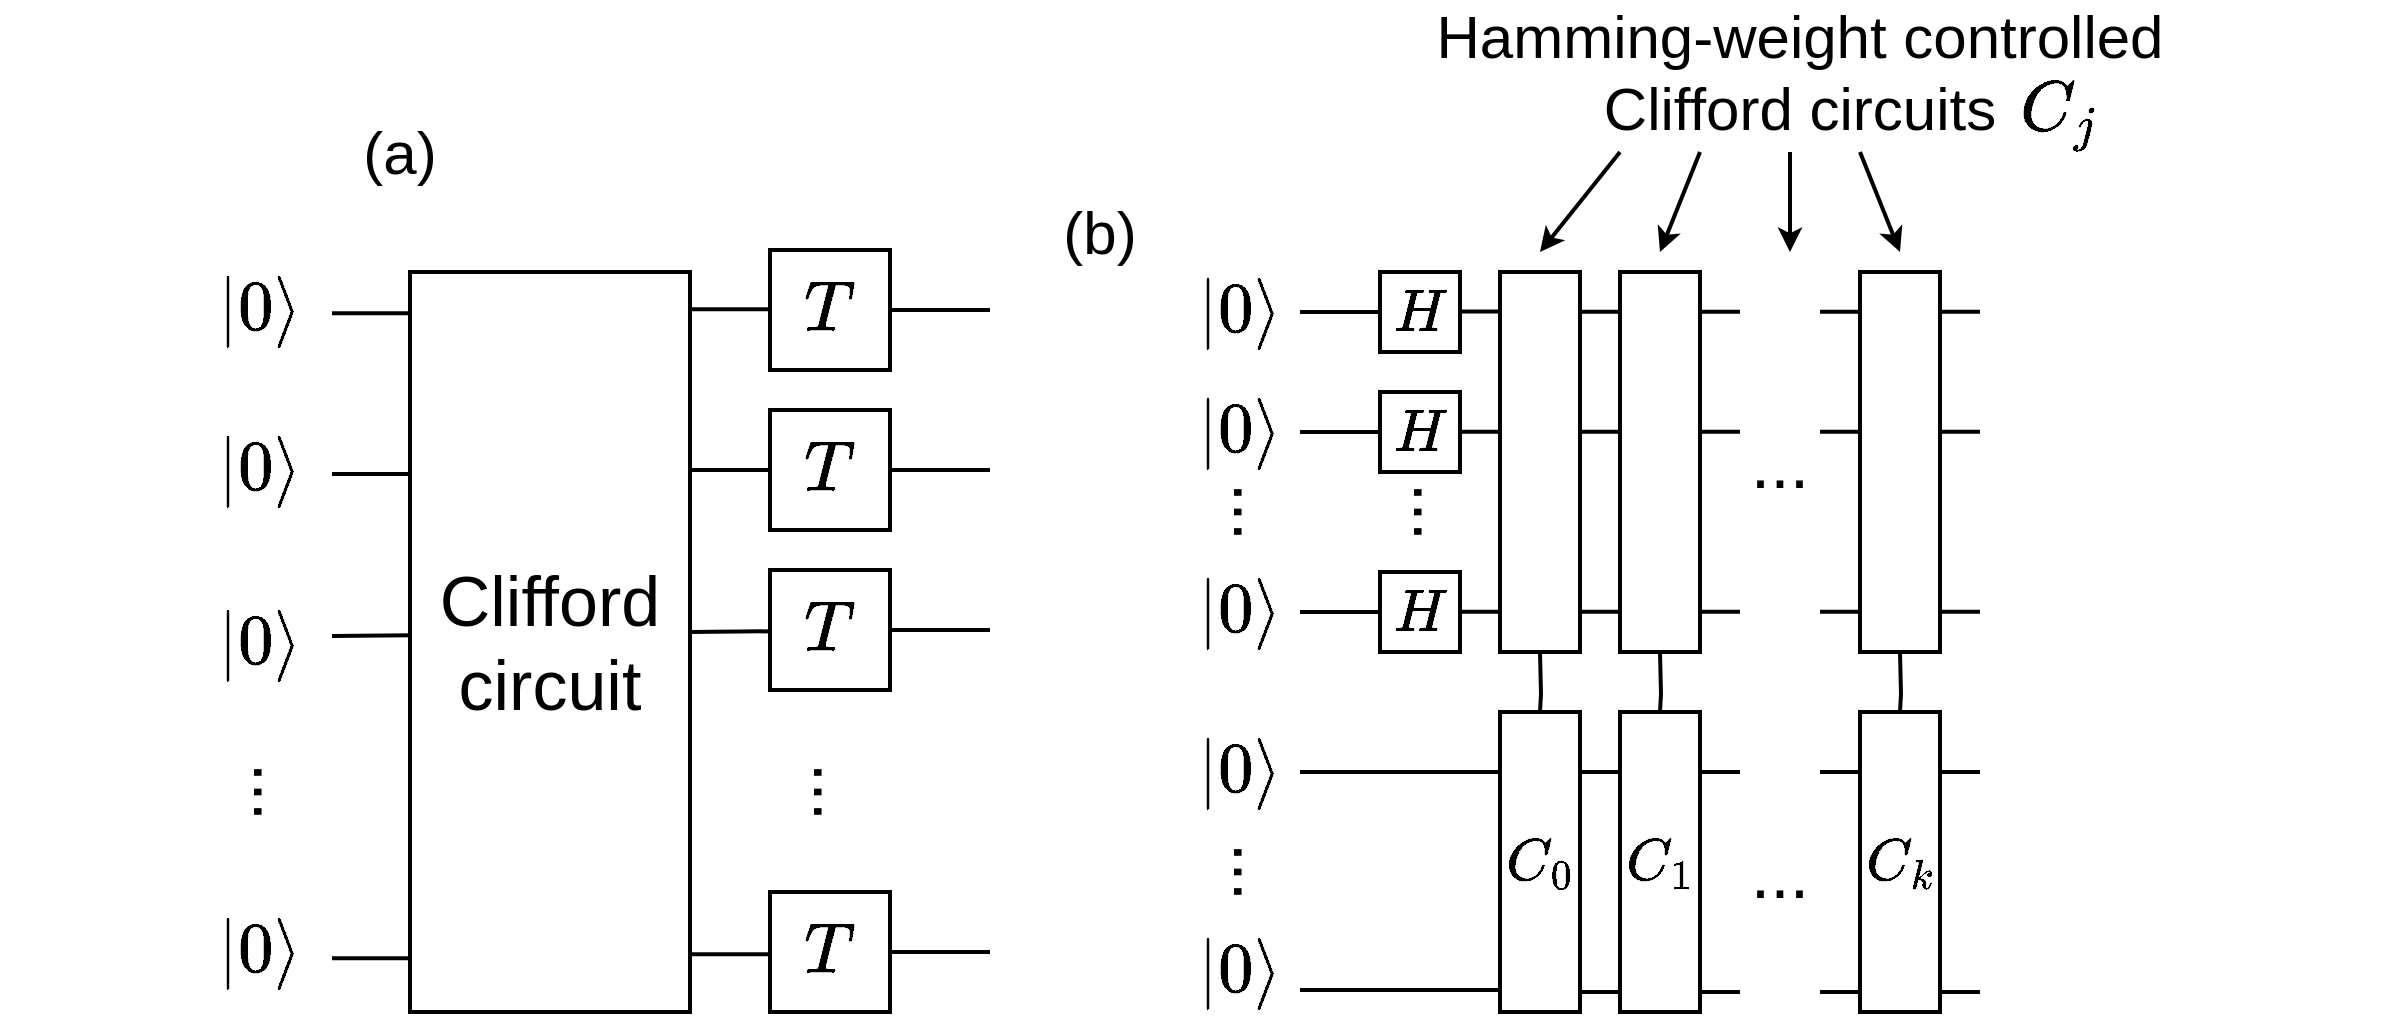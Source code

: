 <mxfile version="13.9.9" type="device"><diagram id="DWoRQ5sVg6UwdOeXwkce" name="Page-1"><mxGraphModel dx="2817" dy="1382" grid="1" gridSize="10" guides="1" tooltips="1" connect="1" arrows="1" fold="1" page="1" pageScale="1" pageWidth="850" pageHeight="1100" math="1" shadow="0"><root><mxCell id="0"/><mxCell id="1" parent="0"/><mxCell id="V9ME7ie5uXiMiQpmZWRb-1" value="" style="endArrow=none;html=1;strokeWidth=2;" parent="1" edge="1"><mxGeometry width="50" height="50" relative="1" as="geometry"><mxPoint x="-205" y="358.66" as="sourcePoint"/><mxPoint x="-165" y="358.66" as="targetPoint"/></mxGeometry></mxCell><mxCell id="V9ME7ie5uXiMiQpmZWRb-2" value="" style="endArrow=none;html=1;strokeWidth=2;" parent="1" edge="1"><mxGeometry width="50" height="50" relative="1" as="geometry"><mxPoint x="-205" y="439" as="sourcePoint"/><mxPoint x="-165" y="439" as="targetPoint"/></mxGeometry></mxCell><mxCell id="V9ME7ie5uXiMiQpmZWRb-3" value="" style="endArrow=none;html=1;strokeWidth=2;" parent="1" edge="1"><mxGeometry width="50" height="50" relative="1" as="geometry"><mxPoint x="-205" y="520" as="sourcePoint"/><mxPoint x="-165" y="519.66" as="targetPoint"/></mxGeometry></mxCell><mxCell id="V9ME7ie5uXiMiQpmZWRb-4" value="" style="endArrow=none;html=1;strokeWidth=2;" parent="1" edge="1"><mxGeometry width="50" height="50" relative="1" as="geometry"><mxPoint x="-205" y="681.17" as="sourcePoint"/><mxPoint x="-165" y="681.17" as="targetPoint"/></mxGeometry></mxCell><mxCell id="V9ME7ie5uXiMiQpmZWRb-8" value="&lt;font style=&quot;font-size: 30px&quot;&gt;$$T$$&lt;/font&gt;" style="rounded=0;whiteSpace=wrap;html=1;fontSize=9;strokeWidth=2;" parent="1" vertex="1"><mxGeometry x="-165" y="650" width="60" height="60" as="geometry"/></mxCell><mxCell id="V9ME7ie5uXiMiQpmZWRb-14" value="" style="endArrow=none;html=1;exitX=1;exitY=0.5;exitDx=0;exitDy=0;strokeWidth=2;" parent="1" source="V9ME7ie5uXiMiQpmZWRb-59" edge="1"><mxGeometry width="50" height="50" relative="1" as="geometry"><mxPoint x="-85" y="529" as="sourcePoint"/><mxPoint x="-55" y="519" as="targetPoint"/></mxGeometry></mxCell><mxCell id="V9ME7ie5uXiMiQpmZWRb-15" value="" style="endArrow=none;html=1;exitX=1;exitY=0.5;exitDx=0;exitDy=0;strokeWidth=2;" parent="1" source="V9ME7ie5uXiMiQpmZWRb-8" edge="1"><mxGeometry width="50" height="50" relative="1" as="geometry"><mxPoint x="-55" y="520" as="sourcePoint"/><mxPoint x="-55" y="680" as="targetPoint"/></mxGeometry></mxCell><mxCell id="V9ME7ie5uXiMiQpmZWRb-21" value="" style="endArrow=none;html=1;exitX=1;exitY=0.5;exitDx=0;exitDy=0;strokeWidth=2;" parent="1" source="V9ME7ie5uXiMiQpmZWRb-60" edge="1"><mxGeometry width="50" height="50" relative="1" as="geometry"><mxPoint x="-85" y="469" as="sourcePoint"/><mxPoint x="-55" y="439" as="targetPoint"/></mxGeometry></mxCell><mxCell id="V9ME7ie5uXiMiQpmZWRb-25" value="" style="endArrow=none;html=1;exitX=1;exitY=0.5;exitDx=0;exitDy=0;strokeWidth=2;" parent="1" source="V9ME7ie5uXiMiQpmZWRb-61" edge="1"><mxGeometry width="50" height="50" relative="1" as="geometry"><mxPoint x="-85" y="409" as="sourcePoint"/><mxPoint x="-55" y="359" as="targetPoint"/></mxGeometry></mxCell><mxCell id="V9ME7ie5uXiMiQpmZWRb-59" value="&lt;font style=&quot;font-size: 30px&quot;&gt;$$T$$&lt;/font&gt;" style="rounded=0;whiteSpace=wrap;html=1;fontSize=9;strokeWidth=2;" parent="1" vertex="1"><mxGeometry x="-165" y="489" width="60" height="60" as="geometry"/></mxCell><mxCell id="V9ME7ie5uXiMiQpmZWRb-60" value="&lt;font style=&quot;font-size: 30px&quot;&gt;$$T$$&lt;/font&gt;" style="rounded=0;whiteSpace=wrap;html=1;fontSize=9;strokeWidth=2;" parent="1" vertex="1"><mxGeometry x="-165" y="409" width="60" height="60" as="geometry"/></mxCell><mxCell id="V9ME7ie5uXiMiQpmZWRb-61" value="&lt;font style=&quot;font-size: 30px&quot;&gt;$$T$$&lt;/font&gt;" style="rounded=0;whiteSpace=wrap;html=1;fontSize=9;strokeWidth=2;" parent="1" vertex="1"><mxGeometry x="-165" y="329" width="60" height="60" as="geometry"/></mxCell><mxCell id="KNO9JE6hkUxutrxBtQY8-1" value="&lt;font style=&quot;font-size: 35px&quot;&gt;Clifford&lt;br&gt;circuit&lt;/font&gt;" style="rounded=0;whiteSpace=wrap;html=1;fontSize=9;strokeWidth=2;" vertex="1" parent="1"><mxGeometry x="-345" y="340" width="140" height="370" as="geometry"/></mxCell><mxCell id="KNO9JE6hkUxutrxBtQY8-2" value="" style="endArrow=none;html=1;strokeWidth=2;" edge="1" parent="1"><mxGeometry width="50" height="50" relative="1" as="geometry"><mxPoint x="-384" y="360.66" as="sourcePoint"/><mxPoint x="-344" y="360.66" as="targetPoint"/></mxGeometry></mxCell><mxCell id="KNO9JE6hkUxutrxBtQY8-3" value="" style="endArrow=none;html=1;strokeWidth=2;" edge="1" parent="1"><mxGeometry width="50" height="50" relative="1" as="geometry"><mxPoint x="-384" y="441" as="sourcePoint"/><mxPoint x="-344" y="441" as="targetPoint"/></mxGeometry></mxCell><mxCell id="KNO9JE6hkUxutrxBtQY8-4" value="" style="endArrow=none;html=1;strokeWidth=2;" edge="1" parent="1"><mxGeometry width="50" height="50" relative="1" as="geometry"><mxPoint x="-384" y="522" as="sourcePoint"/><mxPoint x="-344" y="521.66" as="targetPoint"/></mxGeometry></mxCell><mxCell id="KNO9JE6hkUxutrxBtQY8-5" value="" style="endArrow=none;html=1;strokeWidth=2;" edge="1" parent="1"><mxGeometry width="50" height="50" relative="1" as="geometry"><mxPoint x="-384" y="683.17" as="sourcePoint"/><mxPoint x="-344" y="683.17" as="targetPoint"/></mxGeometry></mxCell><mxCell id="KNO9JE6hkUxutrxBtQY8-6" value="" style="endArrow=none;html=1;strokeWidth=2;" edge="1" parent="1"><mxGeometry width="50" height="50" relative="1" as="geometry"><mxPoint x="140" y="360" as="sourcePoint"/><mxPoint x="100" y="360" as="targetPoint"/></mxGeometry></mxCell><mxCell id="KNO9JE6hkUxutrxBtQY8-7" value="&lt;font style=&quot;font-size: 25px&quot;&gt;$$H$$&lt;/font&gt;" style="rounded=0;whiteSpace=wrap;html=1;strokeWidth=2;" vertex="1" parent="1"><mxGeometry x="140" y="340" width="40" height="40" as="geometry"/></mxCell><mxCell id="KNO9JE6hkUxutrxBtQY8-8" value="" style="endArrow=none;html=1;strokeWidth=2;" edge="1" parent="1"><mxGeometry width="50" height="50" relative="1" as="geometry"><mxPoint x="140" y="420" as="sourcePoint"/><mxPoint x="100" y="420" as="targetPoint"/></mxGeometry></mxCell><mxCell id="KNO9JE6hkUxutrxBtQY8-9" value="&lt;font style=&quot;font-size: 25px&quot;&gt;$$H$$&lt;/font&gt;" style="rounded=0;whiteSpace=wrap;html=1;strokeWidth=2;" vertex="1" parent="1"><mxGeometry x="140" y="400" width="40" height="40" as="geometry"/></mxCell><mxCell id="KNO9JE6hkUxutrxBtQY8-10" value="" style="endArrow=none;html=1;strokeWidth=2;" edge="1" parent="1"><mxGeometry width="50" height="50" relative="1" as="geometry"><mxPoint x="140" y="510" as="sourcePoint"/><mxPoint x="100" y="510" as="targetPoint"/></mxGeometry></mxCell><mxCell id="KNO9JE6hkUxutrxBtQY8-11" value="&lt;font style=&quot;font-size: 25px&quot;&gt;$$H$$&lt;/font&gt;" style="rounded=0;whiteSpace=wrap;html=1;strokeWidth=2;" vertex="1" parent="1"><mxGeometry x="140" y="490" width="40" height="40" as="geometry"/></mxCell><mxCell id="KNO9JE6hkUxutrxBtQY8-16" value="" style="endArrow=none;html=1;strokeWidth=2;" edge="1" parent="1"><mxGeometry width="50" height="50" relative="1" as="geometry"><mxPoint x="210" y="590" as="sourcePoint"/><mxPoint x="100" y="590" as="targetPoint"/></mxGeometry></mxCell><mxCell id="KNO9JE6hkUxutrxBtQY8-17" value="" style="endArrow=none;html=1;strokeWidth=2;" edge="1" parent="1"><mxGeometry width="50" height="50" relative="1" as="geometry"><mxPoint x="200" y="359.76" as="sourcePoint"/><mxPoint x="180" y="359.76" as="targetPoint"/></mxGeometry></mxCell><mxCell id="KNO9JE6hkUxutrxBtQY8-20" value="" style="endArrow=none;html=1;strokeWidth=2;" edge="1" parent="1"><mxGeometry width="50" height="50" relative="1" as="geometry"><mxPoint x="200" y="509.83" as="sourcePoint"/><mxPoint x="180" y="509.83" as="targetPoint"/></mxGeometry></mxCell><mxCell id="KNO9JE6hkUxutrxBtQY8-21" value="" style="endArrow=none;html=1;strokeWidth=2;" edge="1" parent="1"><mxGeometry width="50" height="50" relative="1" as="geometry"><mxPoint x="200" y="419.83" as="sourcePoint"/><mxPoint x="180" y="419.83" as="targetPoint"/></mxGeometry></mxCell><mxCell id="KNO9JE6hkUxutrxBtQY8-22" style="edgeStyle=orthogonalEdgeStyle;rounded=0;orthogonalLoop=1;jettySize=auto;html=1;exitX=0.5;exitY=1;exitDx=0;exitDy=0;endArrow=none;endFill=0;strokeWidth=2;" edge="1" parent="1" target="KNO9JE6hkUxutrxBtQY8-64"><mxGeometry relative="1" as="geometry"><mxPoint x="220" y="530" as="sourcePoint"/></mxGeometry></mxCell><mxCell id="KNO9JE6hkUxutrxBtQY8-23" value="" style="rounded=0;whiteSpace=wrap;html=1;strokeWidth=2;" vertex="1" parent="1"><mxGeometry x="200" y="340" width="40" height="190" as="geometry"/></mxCell><mxCell id="KNO9JE6hkUxutrxBtQY8-24" style="edgeStyle=orthogonalEdgeStyle;rounded=0;orthogonalLoop=1;jettySize=auto;html=1;exitX=0.5;exitY=1;exitDx=0;exitDy=0;endArrow=none;endFill=0;strokeWidth=2;" edge="1" parent="1" target="KNO9JE6hkUxutrxBtQY8-65"><mxGeometry relative="1" as="geometry"><mxPoint x="280" y="530" as="sourcePoint"/></mxGeometry></mxCell><mxCell id="KNO9JE6hkUxutrxBtQY8-25" value="" style="rounded=0;whiteSpace=wrap;html=1;strokeWidth=2;" vertex="1" parent="1"><mxGeometry x="260" y="340" width="40" height="190" as="geometry"/></mxCell><mxCell id="KNO9JE6hkUxutrxBtQY8-28" style="edgeStyle=orthogonalEdgeStyle;rounded=0;orthogonalLoop=1;jettySize=auto;html=1;exitX=0.5;exitY=1;exitDx=0;exitDy=0;endArrow=none;endFill=0;strokeWidth=2;" edge="1" parent="1" target="KNO9JE6hkUxutrxBtQY8-67"><mxGeometry relative="1" as="geometry"><mxPoint x="400" y="530" as="sourcePoint"/></mxGeometry></mxCell><mxCell id="KNO9JE6hkUxutrxBtQY8-29" value="" style="rounded=0;whiteSpace=wrap;html=1;strokeWidth=2;" vertex="1" parent="1"><mxGeometry x="380" y="340" width="40" height="190" as="geometry"/></mxCell><mxCell id="KNO9JE6hkUxutrxBtQY8-34" value="" style="endArrow=none;html=1;strokeWidth=2;" edge="1" parent="1"><mxGeometry width="50" height="50" relative="1" as="geometry"><mxPoint x="260" y="359.83" as="sourcePoint"/><mxPoint x="240" y="359.83" as="targetPoint"/></mxGeometry></mxCell><mxCell id="KNO9JE6hkUxutrxBtQY8-37" value="" style="endArrow=none;html=1;strokeWidth=2;" edge="1" parent="1"><mxGeometry width="50" height="50" relative="1" as="geometry"><mxPoint x="260" y="509.9" as="sourcePoint"/><mxPoint x="240" y="509.9" as="targetPoint"/></mxGeometry></mxCell><mxCell id="KNO9JE6hkUxutrxBtQY8-38" value="" style="endArrow=none;html=1;strokeWidth=2;" edge="1" parent="1"><mxGeometry width="50" height="50" relative="1" as="geometry"><mxPoint x="260" y="419.9" as="sourcePoint"/><mxPoint x="240" y="419.9" as="targetPoint"/></mxGeometry></mxCell><mxCell id="KNO9JE6hkUxutrxBtQY8-39" value="" style="endArrow=none;html=1;strokeWidth=2;" edge="1" parent="1"><mxGeometry width="50" height="50" relative="1" as="geometry"><mxPoint x="320" y="359.83" as="sourcePoint"/><mxPoint x="300" y="359.83" as="targetPoint"/></mxGeometry></mxCell><mxCell id="KNO9JE6hkUxutrxBtQY8-42" value="" style="endArrow=none;html=1;strokeWidth=2;" edge="1" parent="1"><mxGeometry width="50" height="50" relative="1" as="geometry"><mxPoint x="320" y="509.9" as="sourcePoint"/><mxPoint x="300" y="509.9" as="targetPoint"/></mxGeometry></mxCell><mxCell id="KNO9JE6hkUxutrxBtQY8-43" value="" style="endArrow=none;html=1;strokeWidth=2;" edge="1" parent="1"><mxGeometry width="50" height="50" relative="1" as="geometry"><mxPoint x="320" y="419.9" as="sourcePoint"/><mxPoint x="300" y="419.9" as="targetPoint"/></mxGeometry></mxCell><mxCell id="KNO9JE6hkUxutrxBtQY8-44" value="" style="endArrow=none;html=1;strokeWidth=2;" edge="1" parent="1"><mxGeometry width="50" height="50" relative="1" as="geometry"><mxPoint x="380" y="359.83" as="sourcePoint"/><mxPoint x="360" y="359.83" as="targetPoint"/></mxGeometry></mxCell><mxCell id="KNO9JE6hkUxutrxBtQY8-47" value="" style="endArrow=none;html=1;strokeWidth=2;" edge="1" parent="1"><mxGeometry width="50" height="50" relative="1" as="geometry"><mxPoint x="380" y="509.9" as="sourcePoint"/><mxPoint x="360" y="509.9" as="targetPoint"/></mxGeometry></mxCell><mxCell id="KNO9JE6hkUxutrxBtQY8-48" value="" style="endArrow=none;html=1;strokeWidth=2;" edge="1" parent="1"><mxGeometry width="50" height="50" relative="1" as="geometry"><mxPoint x="380" y="419.9" as="sourcePoint"/><mxPoint x="360" y="419.9" as="targetPoint"/></mxGeometry></mxCell><mxCell id="KNO9JE6hkUxutrxBtQY8-49" value="" style="endArrow=none;html=1;strokeWidth=2;" edge="1" parent="1"><mxGeometry width="50" height="50" relative="1" as="geometry"><mxPoint x="440" y="359.83" as="sourcePoint"/><mxPoint x="420" y="359.83" as="targetPoint"/></mxGeometry></mxCell><mxCell id="KNO9JE6hkUxutrxBtQY8-52" value="" style="endArrow=none;html=1;strokeWidth=2;" edge="1" parent="1"><mxGeometry width="50" height="50" relative="1" as="geometry"><mxPoint x="440" y="509.9" as="sourcePoint"/><mxPoint x="420" y="509.9" as="targetPoint"/></mxGeometry></mxCell><mxCell id="KNO9JE6hkUxutrxBtQY8-53" value="" style="endArrow=none;html=1;strokeWidth=2;" edge="1" parent="1"><mxGeometry width="50" height="50" relative="1" as="geometry"><mxPoint x="440" y="419.9" as="sourcePoint"/><mxPoint x="420" y="419.9" as="targetPoint"/></mxGeometry></mxCell><mxCell id="KNO9JE6hkUxutrxBtQY8-64" value="&lt;font style=&quot;font-size: 25px&quot;&gt;$$C_0$$&lt;/font&gt;" style="rounded=0;whiteSpace=wrap;html=1;strokeWidth=2;" vertex="1" parent="1"><mxGeometry x="200" y="560" width="40" height="150" as="geometry"/></mxCell><mxCell id="KNO9JE6hkUxutrxBtQY8-65" value="&lt;font style=&quot;font-size: 25px&quot;&gt;$$C_1$$&lt;/font&gt;" style="rounded=0;whiteSpace=wrap;html=1;strokeWidth=2;" vertex="1" parent="1"><mxGeometry x="260" y="560" width="40" height="150" as="geometry"/></mxCell><mxCell id="KNO9JE6hkUxutrxBtQY8-67" value="&lt;font style=&quot;font-size: 25px&quot;&gt;$$C_k$$&lt;/font&gt;" style="rounded=0;whiteSpace=wrap;html=1;strokeWidth=2;" vertex="1" parent="1"><mxGeometry x="380" y="560" width="40" height="150" as="geometry"/></mxCell><mxCell id="KNO9JE6hkUxutrxBtQY8-100" value="" style="endArrow=none;html=1;strokeWidth=2;" edge="1" parent="1"><mxGeometry width="50" height="50" relative="1" as="geometry"><mxPoint x="200" y="699" as="sourcePoint"/><mxPoint x="100" y="699" as="targetPoint"/></mxGeometry></mxCell><mxCell id="KNO9JE6hkUxutrxBtQY8-104" value="" style="endArrow=none;html=1;strokeWidth=2;" edge="1" parent="1"><mxGeometry width="50" height="50" relative="1" as="geometry"><mxPoint x="260.0" y="700.0" as="sourcePoint"/><mxPoint x="240.0" y="700.0" as="targetPoint"/></mxGeometry></mxCell><mxCell id="KNO9JE6hkUxutrxBtQY8-106" value="" style="endArrow=none;html=1;strokeWidth=2;" edge="1" parent="1"><mxGeometry width="50" height="50" relative="1" as="geometry"><mxPoint x="260.0" y="590.0" as="sourcePoint"/><mxPoint x="240.0" y="590.0" as="targetPoint"/></mxGeometry></mxCell><mxCell id="KNO9JE6hkUxutrxBtQY8-107" value="" style="endArrow=none;html=1;strokeWidth=2;" edge="1" parent="1"><mxGeometry width="50" height="50" relative="1" as="geometry"><mxPoint x="320.0" y="590.0" as="sourcePoint"/><mxPoint x="300.0" y="590.0" as="targetPoint"/></mxGeometry></mxCell><mxCell id="KNO9JE6hkUxutrxBtQY8-108" value="" style="endArrow=none;html=1;strokeWidth=2;" edge="1" parent="1"><mxGeometry width="50" height="50" relative="1" as="geometry"><mxPoint x="320.0" y="700.0" as="sourcePoint"/><mxPoint x="300.0" y="700.0" as="targetPoint"/></mxGeometry></mxCell><mxCell id="KNO9JE6hkUxutrxBtQY8-109" value="" style="endArrow=none;html=1;strokeWidth=2;" edge="1" parent="1"><mxGeometry width="50" height="50" relative="1" as="geometry"><mxPoint x="380.0" y="590.0" as="sourcePoint"/><mxPoint x="360.0" y="590.0" as="targetPoint"/></mxGeometry></mxCell><mxCell id="KNO9JE6hkUxutrxBtQY8-110" value="" style="endArrow=none;html=1;strokeWidth=2;" edge="1" parent="1"><mxGeometry width="50" height="50" relative="1" as="geometry"><mxPoint x="380.0" y="700.0" as="sourcePoint"/><mxPoint x="360.0" y="700.0" as="targetPoint"/></mxGeometry></mxCell><mxCell id="KNO9JE6hkUxutrxBtQY8-111" value="" style="endArrow=none;html=1;strokeWidth=2;" edge="1" parent="1"><mxGeometry width="50" height="50" relative="1" as="geometry"><mxPoint x="440.0" y="700.0" as="sourcePoint"/><mxPoint x="420.0" y="700.0" as="targetPoint"/></mxGeometry></mxCell><mxCell id="KNO9JE6hkUxutrxBtQY8-112" value="" style="endArrow=none;html=1;strokeWidth=2;" edge="1" parent="1"><mxGeometry width="50" height="50" relative="1" as="geometry"><mxPoint x="440.0" y="590.0" as="sourcePoint"/><mxPoint x="420.0" y="590.0" as="targetPoint"/></mxGeometry></mxCell><mxCell id="KNO9JE6hkUxutrxBtQY8-113" value="&lt;font style=&quot;font-size: 35px&quot;&gt;...&lt;/font&gt;" style="text;html=1;strokeColor=none;fillColor=none;align=center;verticalAlign=middle;whiteSpace=wrap;rounded=0;" vertex="1" parent="1"><mxGeometry x="320" y="425" width="40" height="20" as="geometry"/></mxCell><mxCell id="KNO9JE6hkUxutrxBtQY8-114" value="&lt;font style=&quot;font-size: 35px&quot;&gt;...&lt;/font&gt;" style="text;html=1;strokeColor=none;fillColor=none;align=center;verticalAlign=middle;whiteSpace=wrap;rounded=0;rotation=90;" vertex="1" parent="1"><mxGeometry x="60" y="450" width="40" height="20" as="geometry"/></mxCell><mxCell id="KNO9JE6hkUxutrxBtQY8-117" value="&lt;font style=&quot;font-size: 35px&quot;&gt;...&lt;/font&gt;" style="text;html=1;strokeColor=none;fillColor=none;align=center;verticalAlign=middle;whiteSpace=wrap;rounded=0;" vertex="1" parent="1"><mxGeometry x="320" y="630" width="40" height="20" as="geometry"/></mxCell><mxCell id="KNO9JE6hkUxutrxBtQY8-118" value="&lt;font style=&quot;font-size: 30px&quot;&gt;$$|0\rangle$$&lt;/font&gt;" style="text;html=1;strokeColor=none;fillColor=none;align=center;verticalAlign=middle;whiteSpace=wrap;rounded=0;" vertex="1" parent="1"><mxGeometry x="-440" y="349" width="40" height="20" as="geometry"/></mxCell><mxCell id="KNO9JE6hkUxutrxBtQY8-119" value="&lt;font style=&quot;font-size: 30px&quot;&gt;$$|0\rangle$$&lt;/font&gt;" style="text;html=1;strokeColor=none;fillColor=none;align=center;verticalAlign=middle;whiteSpace=wrap;rounded=0;" vertex="1" parent="1"><mxGeometry x="-440" y="429" width="40" height="20" as="geometry"/></mxCell><mxCell id="KNO9JE6hkUxutrxBtQY8-121" value="&lt;font style=&quot;font-size: 30px&quot;&gt;$$|0\rangle$$&lt;/font&gt;" style="text;html=1;strokeColor=none;fillColor=none;align=center;verticalAlign=middle;whiteSpace=wrap;rounded=0;" vertex="1" parent="1"><mxGeometry x="-440" y="516" width="40" height="20" as="geometry"/></mxCell><mxCell id="KNO9JE6hkUxutrxBtQY8-122" value="&lt;font style=&quot;font-size: 30px&quot;&gt;$$|0\rangle$$&lt;/font&gt;" style="text;html=1;strokeColor=none;fillColor=none;align=center;verticalAlign=middle;whiteSpace=wrap;rounded=0;" vertex="1" parent="1"><mxGeometry x="-440" y="670" width="40" height="20" as="geometry"/></mxCell><mxCell id="KNO9JE6hkUxutrxBtQY8-123" value="&lt;font style=&quot;font-size: 30px&quot;&gt;$$|0\rangle$$&lt;/font&gt;" style="text;html=1;strokeColor=none;fillColor=none;align=center;verticalAlign=middle;whiteSpace=wrap;rounded=0;" vertex="1" parent="1"><mxGeometry x="50" y="350" width="40" height="20" as="geometry"/></mxCell><mxCell id="KNO9JE6hkUxutrxBtQY8-124" value="&lt;font style=&quot;font-size: 30px&quot;&gt;$$|0\rangle$$&lt;/font&gt;" style="text;html=1;strokeColor=none;fillColor=none;align=center;verticalAlign=middle;whiteSpace=wrap;rounded=0;" vertex="1" parent="1"><mxGeometry x="50" y="410" width="40" height="20" as="geometry"/></mxCell><mxCell id="KNO9JE6hkUxutrxBtQY8-125" value="&lt;font style=&quot;font-size: 30px&quot;&gt;$$|0\rangle$$&lt;/font&gt;" style="text;html=1;strokeColor=none;fillColor=none;align=center;verticalAlign=middle;whiteSpace=wrap;rounded=0;" vertex="1" parent="1"><mxGeometry x="50" y="500" width="40" height="20" as="geometry"/></mxCell><mxCell id="KNO9JE6hkUxutrxBtQY8-126" value="&lt;font style=&quot;font-size: 30px&quot;&gt;$$|0\rangle$$&lt;/font&gt;" style="text;html=1;strokeColor=none;fillColor=none;align=center;verticalAlign=middle;whiteSpace=wrap;rounded=0;" vertex="1" parent="1"><mxGeometry x="50" y="580" width="40" height="20" as="geometry"/></mxCell><mxCell id="KNO9JE6hkUxutrxBtQY8-127" value="&lt;font style=&quot;font-size: 30px&quot;&gt;$$|0\rangle$$&lt;/font&gt;" style="text;html=1;strokeColor=none;fillColor=none;align=center;verticalAlign=middle;whiteSpace=wrap;rounded=0;" vertex="1" parent="1"><mxGeometry x="50" y="680" width="40" height="20" as="geometry"/></mxCell><mxCell id="KNO9JE6hkUxutrxBtQY8-128" value="&lt;font style=&quot;font-size: 35px&quot;&gt;...&lt;/font&gt;" style="text;html=1;strokeColor=none;fillColor=none;align=center;verticalAlign=middle;whiteSpace=wrap;rounded=0;rotation=90;" vertex="1" parent="1"><mxGeometry x="60" y="630" width="40" height="20" as="geometry"/></mxCell><mxCell id="KNO9JE6hkUxutrxBtQY8-129" value="&lt;font style=&quot;font-size: 35px&quot;&gt;...&lt;/font&gt;" style="text;html=1;strokeColor=none;fillColor=none;align=center;verticalAlign=middle;whiteSpace=wrap;rounded=0;rotation=90;" vertex="1" parent="1"><mxGeometry x="150" y="450" width="40" height="20" as="geometry"/></mxCell><mxCell id="KNO9JE6hkUxutrxBtQY8-134" value="&lt;font style=&quot;font-size: 30px&quot;&gt;Hamming-weight controlled Clifford circuits&lt;/font&gt;" style="text;html=1;strokeColor=none;fillColor=none;align=center;verticalAlign=middle;whiteSpace=wrap;rounded=0;" vertex="1" parent="1"><mxGeometry x="150" y="230" width="400" height="20" as="geometry"/></mxCell><mxCell id="KNO9JE6hkUxutrxBtQY8-135" value="&lt;font style=&quot;font-size: 30px&quot;&gt;$$C_j$$&lt;/font&gt;" style="text;html=1;strokeColor=none;fillColor=none;align=center;verticalAlign=middle;whiteSpace=wrap;rounded=0;" vertex="1" parent="1"><mxGeometry x="315" y="250" width="330" height="20" as="geometry"/></mxCell><mxCell id="KNO9JE6hkUxutrxBtQY8-136" value="&lt;font style=&quot;font-size: 30px&quot;&gt;(a)&lt;/font&gt;" style="text;html=1;strokeColor=none;fillColor=none;align=center;verticalAlign=middle;whiteSpace=wrap;rounded=0;" vertex="1" parent="1"><mxGeometry x="-550" y="270" width="400" height="20" as="geometry"/></mxCell><mxCell id="KNO9JE6hkUxutrxBtQY8-137" value="&lt;font style=&quot;font-size: 30px&quot;&gt;(b)&lt;/font&gt;" style="text;html=1;strokeColor=none;fillColor=none;align=center;verticalAlign=middle;whiteSpace=wrap;rounded=0;" vertex="1" parent="1"><mxGeometry x="-200" y="310" width="400" height="20" as="geometry"/></mxCell><mxCell id="KNO9JE6hkUxutrxBtQY8-143" value="" style="endArrow=classic;html=1;strokeWidth=2;" edge="1" parent="1"><mxGeometry width="50" height="50" relative="1" as="geometry"><mxPoint x="260" y="280" as="sourcePoint"/><mxPoint x="220" y="330" as="targetPoint"/></mxGeometry></mxCell><mxCell id="KNO9JE6hkUxutrxBtQY8-144" value="" style="endArrow=classic;html=1;strokeWidth=2;" edge="1" parent="1"><mxGeometry width="50" height="50" relative="1" as="geometry"><mxPoint x="300" y="280" as="sourcePoint"/><mxPoint x="280" y="330" as="targetPoint"/></mxGeometry></mxCell><mxCell id="KNO9JE6hkUxutrxBtQY8-145" value="" style="endArrow=classic;html=1;strokeWidth=2;" edge="1" parent="1"><mxGeometry width="50" height="50" relative="1" as="geometry"><mxPoint x="380" y="280" as="sourcePoint"/><mxPoint x="400" y="330" as="targetPoint"/></mxGeometry></mxCell><mxCell id="KNO9JE6hkUxutrxBtQY8-146" value="" style="endArrow=classic;html=1;strokeWidth=2;" edge="1" parent="1"><mxGeometry width="50" height="50" relative="1" as="geometry"><mxPoint x="345" y="280" as="sourcePoint"/><mxPoint x="345" y="330" as="targetPoint"/></mxGeometry></mxCell><mxCell id="KNO9JE6hkUxutrxBtQY8-147" value="&lt;font style=&quot;font-size: 35px&quot;&gt;...&lt;/font&gt;" style="text;html=1;strokeColor=none;fillColor=none;align=center;verticalAlign=middle;whiteSpace=wrap;rounded=0;rotation=90;" vertex="1" parent="1"><mxGeometry x="-150" y="590" width="40" height="20" as="geometry"/></mxCell><mxCell id="KNO9JE6hkUxutrxBtQY8-148" value="&lt;font style=&quot;font-size: 35px&quot;&gt;...&lt;/font&gt;" style="text;html=1;strokeColor=none;fillColor=none;align=center;verticalAlign=middle;whiteSpace=wrap;rounded=0;rotation=90;" vertex="1" parent="1"><mxGeometry x="-430" y="590" width="40" height="20" as="geometry"/></mxCell></root></mxGraphModel></diagram></mxfile>